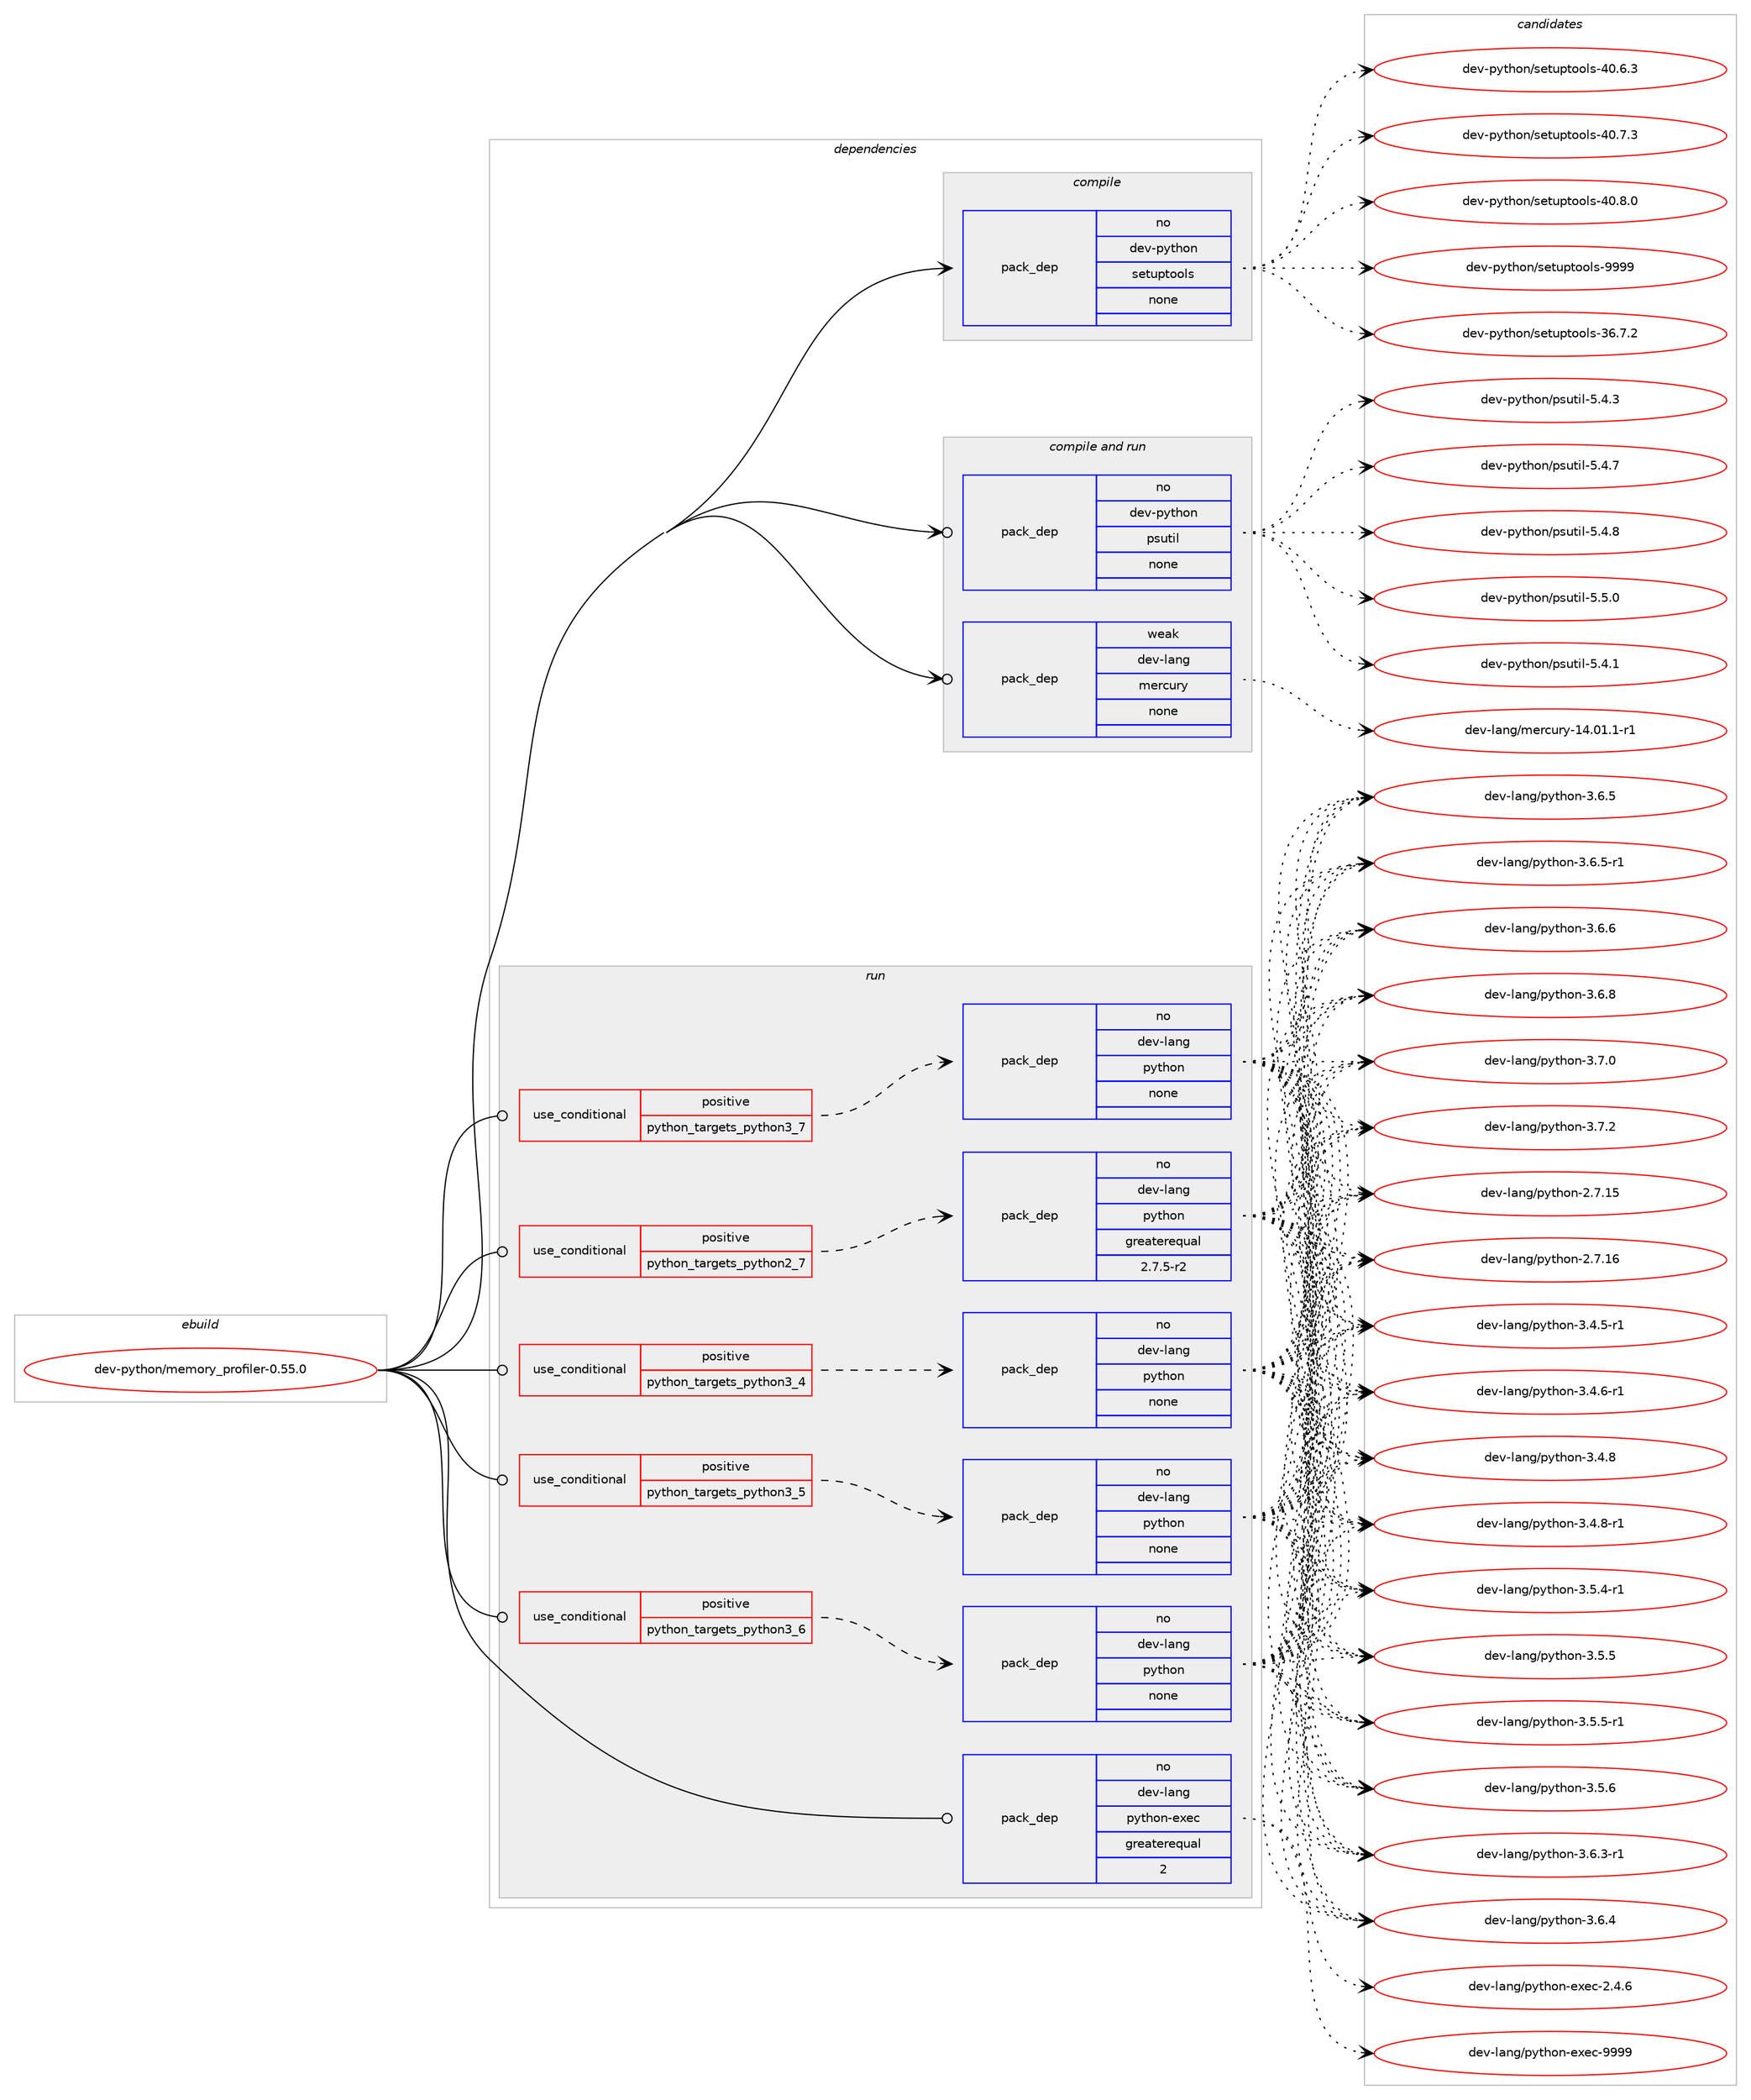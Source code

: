 digraph prolog {

# *************
# Graph options
# *************

newrank=true;
concentrate=true;
compound=true;
graph [rankdir=LR,fontname=Helvetica,fontsize=10,ranksep=1.5];#, ranksep=2.5, nodesep=0.2];
edge  [arrowhead=vee];
node  [fontname=Helvetica,fontsize=10];

# **********
# The ebuild
# **********

subgraph cluster_leftcol {
color=gray;
rank=same;
label=<<i>ebuild</i>>;
id [label="dev-python/memory_profiler-0.55.0", color=red, width=4, href="../dev-python/memory_profiler-0.55.0.svg"];
}

# ****************
# The dependencies
# ****************

subgraph cluster_midcol {
color=gray;
label=<<i>dependencies</i>>;
subgraph cluster_compile {
fillcolor="#eeeeee";
style=filled;
label=<<i>compile</i>>;
subgraph pack1017941 {
dependency1418619 [label=<<TABLE BORDER="0" CELLBORDER="1" CELLSPACING="0" CELLPADDING="4" WIDTH="220"><TR><TD ROWSPAN="6" CELLPADDING="30">pack_dep</TD></TR><TR><TD WIDTH="110">no</TD></TR><TR><TD>dev-python</TD></TR><TR><TD>setuptools</TD></TR><TR><TD>none</TD></TR><TR><TD></TD></TR></TABLE>>, shape=none, color=blue];
}
id:e -> dependency1418619:w [weight=20,style="solid",arrowhead="vee"];
}
subgraph cluster_compileandrun {
fillcolor="#eeeeee";
style=filled;
label=<<i>compile and run</i>>;
subgraph pack1017942 {
dependency1418620 [label=<<TABLE BORDER="0" CELLBORDER="1" CELLSPACING="0" CELLPADDING="4" WIDTH="220"><TR><TD ROWSPAN="6" CELLPADDING="30">pack_dep</TD></TR><TR><TD WIDTH="110">no</TD></TR><TR><TD>dev-python</TD></TR><TR><TD>psutil</TD></TR><TR><TD>none</TD></TR><TR><TD></TD></TR></TABLE>>, shape=none, color=blue];
}
id:e -> dependency1418620:w [weight=20,style="solid",arrowhead="odotvee"];
subgraph pack1017943 {
dependency1418621 [label=<<TABLE BORDER="0" CELLBORDER="1" CELLSPACING="0" CELLPADDING="4" WIDTH="220"><TR><TD ROWSPAN="6" CELLPADDING="30">pack_dep</TD></TR><TR><TD WIDTH="110">weak</TD></TR><TR><TD>dev-lang</TD></TR><TR><TD>mercury</TD></TR><TR><TD>none</TD></TR><TR><TD></TD></TR></TABLE>>, shape=none, color=blue];
}
id:e -> dependency1418621:w [weight=20,style="solid",arrowhead="odotvee"];
}
subgraph cluster_run {
fillcolor="#eeeeee";
style=filled;
label=<<i>run</i>>;
subgraph cond377404 {
dependency1418622 [label=<<TABLE BORDER="0" CELLBORDER="1" CELLSPACING="0" CELLPADDING="4"><TR><TD ROWSPAN="3" CELLPADDING="10">use_conditional</TD></TR><TR><TD>positive</TD></TR><TR><TD>python_targets_python2_7</TD></TR></TABLE>>, shape=none, color=red];
subgraph pack1017944 {
dependency1418623 [label=<<TABLE BORDER="0" CELLBORDER="1" CELLSPACING="0" CELLPADDING="4" WIDTH="220"><TR><TD ROWSPAN="6" CELLPADDING="30">pack_dep</TD></TR><TR><TD WIDTH="110">no</TD></TR><TR><TD>dev-lang</TD></TR><TR><TD>python</TD></TR><TR><TD>greaterequal</TD></TR><TR><TD>2.7.5-r2</TD></TR></TABLE>>, shape=none, color=blue];
}
dependency1418622:e -> dependency1418623:w [weight=20,style="dashed",arrowhead="vee"];
}
id:e -> dependency1418622:w [weight=20,style="solid",arrowhead="odot"];
subgraph cond377405 {
dependency1418624 [label=<<TABLE BORDER="0" CELLBORDER="1" CELLSPACING="0" CELLPADDING="4"><TR><TD ROWSPAN="3" CELLPADDING="10">use_conditional</TD></TR><TR><TD>positive</TD></TR><TR><TD>python_targets_python3_4</TD></TR></TABLE>>, shape=none, color=red];
subgraph pack1017945 {
dependency1418625 [label=<<TABLE BORDER="0" CELLBORDER="1" CELLSPACING="0" CELLPADDING="4" WIDTH="220"><TR><TD ROWSPAN="6" CELLPADDING="30">pack_dep</TD></TR><TR><TD WIDTH="110">no</TD></TR><TR><TD>dev-lang</TD></TR><TR><TD>python</TD></TR><TR><TD>none</TD></TR><TR><TD></TD></TR></TABLE>>, shape=none, color=blue];
}
dependency1418624:e -> dependency1418625:w [weight=20,style="dashed",arrowhead="vee"];
}
id:e -> dependency1418624:w [weight=20,style="solid",arrowhead="odot"];
subgraph cond377406 {
dependency1418626 [label=<<TABLE BORDER="0" CELLBORDER="1" CELLSPACING="0" CELLPADDING="4"><TR><TD ROWSPAN="3" CELLPADDING="10">use_conditional</TD></TR><TR><TD>positive</TD></TR><TR><TD>python_targets_python3_5</TD></TR></TABLE>>, shape=none, color=red];
subgraph pack1017946 {
dependency1418627 [label=<<TABLE BORDER="0" CELLBORDER="1" CELLSPACING="0" CELLPADDING="4" WIDTH="220"><TR><TD ROWSPAN="6" CELLPADDING="30">pack_dep</TD></TR><TR><TD WIDTH="110">no</TD></TR><TR><TD>dev-lang</TD></TR><TR><TD>python</TD></TR><TR><TD>none</TD></TR><TR><TD></TD></TR></TABLE>>, shape=none, color=blue];
}
dependency1418626:e -> dependency1418627:w [weight=20,style="dashed",arrowhead="vee"];
}
id:e -> dependency1418626:w [weight=20,style="solid",arrowhead="odot"];
subgraph cond377407 {
dependency1418628 [label=<<TABLE BORDER="0" CELLBORDER="1" CELLSPACING="0" CELLPADDING="4"><TR><TD ROWSPAN="3" CELLPADDING="10">use_conditional</TD></TR><TR><TD>positive</TD></TR><TR><TD>python_targets_python3_6</TD></TR></TABLE>>, shape=none, color=red];
subgraph pack1017947 {
dependency1418629 [label=<<TABLE BORDER="0" CELLBORDER="1" CELLSPACING="0" CELLPADDING="4" WIDTH="220"><TR><TD ROWSPAN="6" CELLPADDING="30">pack_dep</TD></TR><TR><TD WIDTH="110">no</TD></TR><TR><TD>dev-lang</TD></TR><TR><TD>python</TD></TR><TR><TD>none</TD></TR><TR><TD></TD></TR></TABLE>>, shape=none, color=blue];
}
dependency1418628:e -> dependency1418629:w [weight=20,style="dashed",arrowhead="vee"];
}
id:e -> dependency1418628:w [weight=20,style="solid",arrowhead="odot"];
subgraph cond377408 {
dependency1418630 [label=<<TABLE BORDER="0" CELLBORDER="1" CELLSPACING="0" CELLPADDING="4"><TR><TD ROWSPAN="3" CELLPADDING="10">use_conditional</TD></TR><TR><TD>positive</TD></TR><TR><TD>python_targets_python3_7</TD></TR></TABLE>>, shape=none, color=red];
subgraph pack1017948 {
dependency1418631 [label=<<TABLE BORDER="0" CELLBORDER="1" CELLSPACING="0" CELLPADDING="4" WIDTH="220"><TR><TD ROWSPAN="6" CELLPADDING="30">pack_dep</TD></TR><TR><TD WIDTH="110">no</TD></TR><TR><TD>dev-lang</TD></TR><TR><TD>python</TD></TR><TR><TD>none</TD></TR><TR><TD></TD></TR></TABLE>>, shape=none, color=blue];
}
dependency1418630:e -> dependency1418631:w [weight=20,style="dashed",arrowhead="vee"];
}
id:e -> dependency1418630:w [weight=20,style="solid",arrowhead="odot"];
subgraph pack1017949 {
dependency1418632 [label=<<TABLE BORDER="0" CELLBORDER="1" CELLSPACING="0" CELLPADDING="4" WIDTH="220"><TR><TD ROWSPAN="6" CELLPADDING="30">pack_dep</TD></TR><TR><TD WIDTH="110">no</TD></TR><TR><TD>dev-lang</TD></TR><TR><TD>python-exec</TD></TR><TR><TD>greaterequal</TD></TR><TR><TD>2</TD></TR></TABLE>>, shape=none, color=blue];
}
id:e -> dependency1418632:w [weight=20,style="solid",arrowhead="odot"];
}
}

# **************
# The candidates
# **************

subgraph cluster_choices {
rank=same;
color=gray;
label=<<i>candidates</i>>;

subgraph choice1017941 {
color=black;
nodesep=1;
choice100101118451121211161041111104711510111611711211611111110811545515446554650 [label="dev-python/setuptools-36.7.2", color=red, width=4,href="../dev-python/setuptools-36.7.2.svg"];
choice100101118451121211161041111104711510111611711211611111110811545524846544651 [label="dev-python/setuptools-40.6.3", color=red, width=4,href="../dev-python/setuptools-40.6.3.svg"];
choice100101118451121211161041111104711510111611711211611111110811545524846554651 [label="dev-python/setuptools-40.7.3", color=red, width=4,href="../dev-python/setuptools-40.7.3.svg"];
choice100101118451121211161041111104711510111611711211611111110811545524846564648 [label="dev-python/setuptools-40.8.0", color=red, width=4,href="../dev-python/setuptools-40.8.0.svg"];
choice10010111845112121116104111110471151011161171121161111111081154557575757 [label="dev-python/setuptools-9999", color=red, width=4,href="../dev-python/setuptools-9999.svg"];
dependency1418619:e -> choice100101118451121211161041111104711510111611711211611111110811545515446554650:w [style=dotted,weight="100"];
dependency1418619:e -> choice100101118451121211161041111104711510111611711211611111110811545524846544651:w [style=dotted,weight="100"];
dependency1418619:e -> choice100101118451121211161041111104711510111611711211611111110811545524846554651:w [style=dotted,weight="100"];
dependency1418619:e -> choice100101118451121211161041111104711510111611711211611111110811545524846564648:w [style=dotted,weight="100"];
dependency1418619:e -> choice10010111845112121116104111110471151011161171121161111111081154557575757:w [style=dotted,weight="100"];
}
subgraph choice1017942 {
color=black;
nodesep=1;
choice1001011184511212111610411111047112115117116105108455346524649 [label="dev-python/psutil-5.4.1", color=red, width=4,href="../dev-python/psutil-5.4.1.svg"];
choice1001011184511212111610411111047112115117116105108455346524651 [label="dev-python/psutil-5.4.3", color=red, width=4,href="../dev-python/psutil-5.4.3.svg"];
choice1001011184511212111610411111047112115117116105108455346524655 [label="dev-python/psutil-5.4.7", color=red, width=4,href="../dev-python/psutil-5.4.7.svg"];
choice1001011184511212111610411111047112115117116105108455346524656 [label="dev-python/psutil-5.4.8", color=red, width=4,href="../dev-python/psutil-5.4.8.svg"];
choice1001011184511212111610411111047112115117116105108455346534648 [label="dev-python/psutil-5.5.0", color=red, width=4,href="../dev-python/psutil-5.5.0.svg"];
dependency1418620:e -> choice1001011184511212111610411111047112115117116105108455346524649:w [style=dotted,weight="100"];
dependency1418620:e -> choice1001011184511212111610411111047112115117116105108455346524651:w [style=dotted,weight="100"];
dependency1418620:e -> choice1001011184511212111610411111047112115117116105108455346524655:w [style=dotted,weight="100"];
dependency1418620:e -> choice1001011184511212111610411111047112115117116105108455346524656:w [style=dotted,weight="100"];
dependency1418620:e -> choice1001011184511212111610411111047112115117116105108455346534648:w [style=dotted,weight="100"];
}
subgraph choice1017943 {
color=black;
nodesep=1;
choice1001011184510897110103471091011149911711412145495246484946494511449 [label="dev-lang/mercury-14.01.1-r1", color=red, width=4,href="../dev-lang/mercury-14.01.1-r1.svg"];
dependency1418621:e -> choice1001011184510897110103471091011149911711412145495246484946494511449:w [style=dotted,weight="100"];
}
subgraph choice1017944 {
color=black;
nodesep=1;
choice10010111845108971101034711212111610411111045504655464953 [label="dev-lang/python-2.7.15", color=red, width=4,href="../dev-lang/python-2.7.15.svg"];
choice10010111845108971101034711212111610411111045504655464954 [label="dev-lang/python-2.7.16", color=red, width=4,href="../dev-lang/python-2.7.16.svg"];
choice1001011184510897110103471121211161041111104551465246534511449 [label="dev-lang/python-3.4.5-r1", color=red, width=4,href="../dev-lang/python-3.4.5-r1.svg"];
choice1001011184510897110103471121211161041111104551465246544511449 [label="dev-lang/python-3.4.6-r1", color=red, width=4,href="../dev-lang/python-3.4.6-r1.svg"];
choice100101118451089711010347112121116104111110455146524656 [label="dev-lang/python-3.4.8", color=red, width=4,href="../dev-lang/python-3.4.8.svg"];
choice1001011184510897110103471121211161041111104551465246564511449 [label="dev-lang/python-3.4.8-r1", color=red, width=4,href="../dev-lang/python-3.4.8-r1.svg"];
choice1001011184510897110103471121211161041111104551465346524511449 [label="dev-lang/python-3.5.4-r1", color=red, width=4,href="../dev-lang/python-3.5.4-r1.svg"];
choice100101118451089711010347112121116104111110455146534653 [label="dev-lang/python-3.5.5", color=red, width=4,href="../dev-lang/python-3.5.5.svg"];
choice1001011184510897110103471121211161041111104551465346534511449 [label="dev-lang/python-3.5.5-r1", color=red, width=4,href="../dev-lang/python-3.5.5-r1.svg"];
choice100101118451089711010347112121116104111110455146534654 [label="dev-lang/python-3.5.6", color=red, width=4,href="../dev-lang/python-3.5.6.svg"];
choice1001011184510897110103471121211161041111104551465446514511449 [label="dev-lang/python-3.6.3-r1", color=red, width=4,href="../dev-lang/python-3.6.3-r1.svg"];
choice100101118451089711010347112121116104111110455146544652 [label="dev-lang/python-3.6.4", color=red, width=4,href="../dev-lang/python-3.6.4.svg"];
choice100101118451089711010347112121116104111110455146544653 [label="dev-lang/python-3.6.5", color=red, width=4,href="../dev-lang/python-3.6.5.svg"];
choice1001011184510897110103471121211161041111104551465446534511449 [label="dev-lang/python-3.6.5-r1", color=red, width=4,href="../dev-lang/python-3.6.5-r1.svg"];
choice100101118451089711010347112121116104111110455146544654 [label="dev-lang/python-3.6.6", color=red, width=4,href="../dev-lang/python-3.6.6.svg"];
choice100101118451089711010347112121116104111110455146544656 [label="dev-lang/python-3.6.8", color=red, width=4,href="../dev-lang/python-3.6.8.svg"];
choice100101118451089711010347112121116104111110455146554648 [label="dev-lang/python-3.7.0", color=red, width=4,href="../dev-lang/python-3.7.0.svg"];
choice100101118451089711010347112121116104111110455146554650 [label="dev-lang/python-3.7.2", color=red, width=4,href="../dev-lang/python-3.7.2.svg"];
dependency1418623:e -> choice10010111845108971101034711212111610411111045504655464953:w [style=dotted,weight="100"];
dependency1418623:e -> choice10010111845108971101034711212111610411111045504655464954:w [style=dotted,weight="100"];
dependency1418623:e -> choice1001011184510897110103471121211161041111104551465246534511449:w [style=dotted,weight="100"];
dependency1418623:e -> choice1001011184510897110103471121211161041111104551465246544511449:w [style=dotted,weight="100"];
dependency1418623:e -> choice100101118451089711010347112121116104111110455146524656:w [style=dotted,weight="100"];
dependency1418623:e -> choice1001011184510897110103471121211161041111104551465246564511449:w [style=dotted,weight="100"];
dependency1418623:e -> choice1001011184510897110103471121211161041111104551465346524511449:w [style=dotted,weight="100"];
dependency1418623:e -> choice100101118451089711010347112121116104111110455146534653:w [style=dotted,weight="100"];
dependency1418623:e -> choice1001011184510897110103471121211161041111104551465346534511449:w [style=dotted,weight="100"];
dependency1418623:e -> choice100101118451089711010347112121116104111110455146534654:w [style=dotted,weight="100"];
dependency1418623:e -> choice1001011184510897110103471121211161041111104551465446514511449:w [style=dotted,weight="100"];
dependency1418623:e -> choice100101118451089711010347112121116104111110455146544652:w [style=dotted,weight="100"];
dependency1418623:e -> choice100101118451089711010347112121116104111110455146544653:w [style=dotted,weight="100"];
dependency1418623:e -> choice1001011184510897110103471121211161041111104551465446534511449:w [style=dotted,weight="100"];
dependency1418623:e -> choice100101118451089711010347112121116104111110455146544654:w [style=dotted,weight="100"];
dependency1418623:e -> choice100101118451089711010347112121116104111110455146544656:w [style=dotted,weight="100"];
dependency1418623:e -> choice100101118451089711010347112121116104111110455146554648:w [style=dotted,weight="100"];
dependency1418623:e -> choice100101118451089711010347112121116104111110455146554650:w [style=dotted,weight="100"];
}
subgraph choice1017945 {
color=black;
nodesep=1;
choice10010111845108971101034711212111610411111045504655464953 [label="dev-lang/python-2.7.15", color=red, width=4,href="../dev-lang/python-2.7.15.svg"];
choice10010111845108971101034711212111610411111045504655464954 [label="dev-lang/python-2.7.16", color=red, width=4,href="../dev-lang/python-2.7.16.svg"];
choice1001011184510897110103471121211161041111104551465246534511449 [label="dev-lang/python-3.4.5-r1", color=red, width=4,href="../dev-lang/python-3.4.5-r1.svg"];
choice1001011184510897110103471121211161041111104551465246544511449 [label="dev-lang/python-3.4.6-r1", color=red, width=4,href="../dev-lang/python-3.4.6-r1.svg"];
choice100101118451089711010347112121116104111110455146524656 [label="dev-lang/python-3.4.8", color=red, width=4,href="../dev-lang/python-3.4.8.svg"];
choice1001011184510897110103471121211161041111104551465246564511449 [label="dev-lang/python-3.4.8-r1", color=red, width=4,href="../dev-lang/python-3.4.8-r1.svg"];
choice1001011184510897110103471121211161041111104551465346524511449 [label="dev-lang/python-3.5.4-r1", color=red, width=4,href="../dev-lang/python-3.5.4-r1.svg"];
choice100101118451089711010347112121116104111110455146534653 [label="dev-lang/python-3.5.5", color=red, width=4,href="../dev-lang/python-3.5.5.svg"];
choice1001011184510897110103471121211161041111104551465346534511449 [label="dev-lang/python-3.5.5-r1", color=red, width=4,href="../dev-lang/python-3.5.5-r1.svg"];
choice100101118451089711010347112121116104111110455146534654 [label="dev-lang/python-3.5.6", color=red, width=4,href="../dev-lang/python-3.5.6.svg"];
choice1001011184510897110103471121211161041111104551465446514511449 [label="dev-lang/python-3.6.3-r1", color=red, width=4,href="../dev-lang/python-3.6.3-r1.svg"];
choice100101118451089711010347112121116104111110455146544652 [label="dev-lang/python-3.6.4", color=red, width=4,href="../dev-lang/python-3.6.4.svg"];
choice100101118451089711010347112121116104111110455146544653 [label="dev-lang/python-3.6.5", color=red, width=4,href="../dev-lang/python-3.6.5.svg"];
choice1001011184510897110103471121211161041111104551465446534511449 [label="dev-lang/python-3.6.5-r1", color=red, width=4,href="../dev-lang/python-3.6.5-r1.svg"];
choice100101118451089711010347112121116104111110455146544654 [label="dev-lang/python-3.6.6", color=red, width=4,href="../dev-lang/python-3.6.6.svg"];
choice100101118451089711010347112121116104111110455146544656 [label="dev-lang/python-3.6.8", color=red, width=4,href="../dev-lang/python-3.6.8.svg"];
choice100101118451089711010347112121116104111110455146554648 [label="dev-lang/python-3.7.0", color=red, width=4,href="../dev-lang/python-3.7.0.svg"];
choice100101118451089711010347112121116104111110455146554650 [label="dev-lang/python-3.7.2", color=red, width=4,href="../dev-lang/python-3.7.2.svg"];
dependency1418625:e -> choice10010111845108971101034711212111610411111045504655464953:w [style=dotted,weight="100"];
dependency1418625:e -> choice10010111845108971101034711212111610411111045504655464954:w [style=dotted,weight="100"];
dependency1418625:e -> choice1001011184510897110103471121211161041111104551465246534511449:w [style=dotted,weight="100"];
dependency1418625:e -> choice1001011184510897110103471121211161041111104551465246544511449:w [style=dotted,weight="100"];
dependency1418625:e -> choice100101118451089711010347112121116104111110455146524656:w [style=dotted,weight="100"];
dependency1418625:e -> choice1001011184510897110103471121211161041111104551465246564511449:w [style=dotted,weight="100"];
dependency1418625:e -> choice1001011184510897110103471121211161041111104551465346524511449:w [style=dotted,weight="100"];
dependency1418625:e -> choice100101118451089711010347112121116104111110455146534653:w [style=dotted,weight="100"];
dependency1418625:e -> choice1001011184510897110103471121211161041111104551465346534511449:w [style=dotted,weight="100"];
dependency1418625:e -> choice100101118451089711010347112121116104111110455146534654:w [style=dotted,weight="100"];
dependency1418625:e -> choice1001011184510897110103471121211161041111104551465446514511449:w [style=dotted,weight="100"];
dependency1418625:e -> choice100101118451089711010347112121116104111110455146544652:w [style=dotted,weight="100"];
dependency1418625:e -> choice100101118451089711010347112121116104111110455146544653:w [style=dotted,weight="100"];
dependency1418625:e -> choice1001011184510897110103471121211161041111104551465446534511449:w [style=dotted,weight="100"];
dependency1418625:e -> choice100101118451089711010347112121116104111110455146544654:w [style=dotted,weight="100"];
dependency1418625:e -> choice100101118451089711010347112121116104111110455146544656:w [style=dotted,weight="100"];
dependency1418625:e -> choice100101118451089711010347112121116104111110455146554648:w [style=dotted,weight="100"];
dependency1418625:e -> choice100101118451089711010347112121116104111110455146554650:w [style=dotted,weight="100"];
}
subgraph choice1017946 {
color=black;
nodesep=1;
choice10010111845108971101034711212111610411111045504655464953 [label="dev-lang/python-2.7.15", color=red, width=4,href="../dev-lang/python-2.7.15.svg"];
choice10010111845108971101034711212111610411111045504655464954 [label="dev-lang/python-2.7.16", color=red, width=4,href="../dev-lang/python-2.7.16.svg"];
choice1001011184510897110103471121211161041111104551465246534511449 [label="dev-lang/python-3.4.5-r1", color=red, width=4,href="../dev-lang/python-3.4.5-r1.svg"];
choice1001011184510897110103471121211161041111104551465246544511449 [label="dev-lang/python-3.4.6-r1", color=red, width=4,href="../dev-lang/python-3.4.6-r1.svg"];
choice100101118451089711010347112121116104111110455146524656 [label="dev-lang/python-3.4.8", color=red, width=4,href="../dev-lang/python-3.4.8.svg"];
choice1001011184510897110103471121211161041111104551465246564511449 [label="dev-lang/python-3.4.8-r1", color=red, width=4,href="../dev-lang/python-3.4.8-r1.svg"];
choice1001011184510897110103471121211161041111104551465346524511449 [label="dev-lang/python-3.5.4-r1", color=red, width=4,href="../dev-lang/python-3.5.4-r1.svg"];
choice100101118451089711010347112121116104111110455146534653 [label="dev-lang/python-3.5.5", color=red, width=4,href="../dev-lang/python-3.5.5.svg"];
choice1001011184510897110103471121211161041111104551465346534511449 [label="dev-lang/python-3.5.5-r1", color=red, width=4,href="../dev-lang/python-3.5.5-r1.svg"];
choice100101118451089711010347112121116104111110455146534654 [label="dev-lang/python-3.5.6", color=red, width=4,href="../dev-lang/python-3.5.6.svg"];
choice1001011184510897110103471121211161041111104551465446514511449 [label="dev-lang/python-3.6.3-r1", color=red, width=4,href="../dev-lang/python-3.6.3-r1.svg"];
choice100101118451089711010347112121116104111110455146544652 [label="dev-lang/python-3.6.4", color=red, width=4,href="../dev-lang/python-3.6.4.svg"];
choice100101118451089711010347112121116104111110455146544653 [label="dev-lang/python-3.6.5", color=red, width=4,href="../dev-lang/python-3.6.5.svg"];
choice1001011184510897110103471121211161041111104551465446534511449 [label="dev-lang/python-3.6.5-r1", color=red, width=4,href="../dev-lang/python-3.6.5-r1.svg"];
choice100101118451089711010347112121116104111110455146544654 [label="dev-lang/python-3.6.6", color=red, width=4,href="../dev-lang/python-3.6.6.svg"];
choice100101118451089711010347112121116104111110455146544656 [label="dev-lang/python-3.6.8", color=red, width=4,href="../dev-lang/python-3.6.8.svg"];
choice100101118451089711010347112121116104111110455146554648 [label="dev-lang/python-3.7.0", color=red, width=4,href="../dev-lang/python-3.7.0.svg"];
choice100101118451089711010347112121116104111110455146554650 [label="dev-lang/python-3.7.2", color=red, width=4,href="../dev-lang/python-3.7.2.svg"];
dependency1418627:e -> choice10010111845108971101034711212111610411111045504655464953:w [style=dotted,weight="100"];
dependency1418627:e -> choice10010111845108971101034711212111610411111045504655464954:w [style=dotted,weight="100"];
dependency1418627:e -> choice1001011184510897110103471121211161041111104551465246534511449:w [style=dotted,weight="100"];
dependency1418627:e -> choice1001011184510897110103471121211161041111104551465246544511449:w [style=dotted,weight="100"];
dependency1418627:e -> choice100101118451089711010347112121116104111110455146524656:w [style=dotted,weight="100"];
dependency1418627:e -> choice1001011184510897110103471121211161041111104551465246564511449:w [style=dotted,weight="100"];
dependency1418627:e -> choice1001011184510897110103471121211161041111104551465346524511449:w [style=dotted,weight="100"];
dependency1418627:e -> choice100101118451089711010347112121116104111110455146534653:w [style=dotted,weight="100"];
dependency1418627:e -> choice1001011184510897110103471121211161041111104551465346534511449:w [style=dotted,weight="100"];
dependency1418627:e -> choice100101118451089711010347112121116104111110455146534654:w [style=dotted,weight="100"];
dependency1418627:e -> choice1001011184510897110103471121211161041111104551465446514511449:w [style=dotted,weight="100"];
dependency1418627:e -> choice100101118451089711010347112121116104111110455146544652:w [style=dotted,weight="100"];
dependency1418627:e -> choice100101118451089711010347112121116104111110455146544653:w [style=dotted,weight="100"];
dependency1418627:e -> choice1001011184510897110103471121211161041111104551465446534511449:w [style=dotted,weight="100"];
dependency1418627:e -> choice100101118451089711010347112121116104111110455146544654:w [style=dotted,weight="100"];
dependency1418627:e -> choice100101118451089711010347112121116104111110455146544656:w [style=dotted,weight="100"];
dependency1418627:e -> choice100101118451089711010347112121116104111110455146554648:w [style=dotted,weight="100"];
dependency1418627:e -> choice100101118451089711010347112121116104111110455146554650:w [style=dotted,weight="100"];
}
subgraph choice1017947 {
color=black;
nodesep=1;
choice10010111845108971101034711212111610411111045504655464953 [label="dev-lang/python-2.7.15", color=red, width=4,href="../dev-lang/python-2.7.15.svg"];
choice10010111845108971101034711212111610411111045504655464954 [label="dev-lang/python-2.7.16", color=red, width=4,href="../dev-lang/python-2.7.16.svg"];
choice1001011184510897110103471121211161041111104551465246534511449 [label="dev-lang/python-3.4.5-r1", color=red, width=4,href="../dev-lang/python-3.4.5-r1.svg"];
choice1001011184510897110103471121211161041111104551465246544511449 [label="dev-lang/python-3.4.6-r1", color=red, width=4,href="../dev-lang/python-3.4.6-r1.svg"];
choice100101118451089711010347112121116104111110455146524656 [label="dev-lang/python-3.4.8", color=red, width=4,href="../dev-lang/python-3.4.8.svg"];
choice1001011184510897110103471121211161041111104551465246564511449 [label="dev-lang/python-3.4.8-r1", color=red, width=4,href="../dev-lang/python-3.4.8-r1.svg"];
choice1001011184510897110103471121211161041111104551465346524511449 [label="dev-lang/python-3.5.4-r1", color=red, width=4,href="../dev-lang/python-3.5.4-r1.svg"];
choice100101118451089711010347112121116104111110455146534653 [label="dev-lang/python-3.5.5", color=red, width=4,href="../dev-lang/python-3.5.5.svg"];
choice1001011184510897110103471121211161041111104551465346534511449 [label="dev-lang/python-3.5.5-r1", color=red, width=4,href="../dev-lang/python-3.5.5-r1.svg"];
choice100101118451089711010347112121116104111110455146534654 [label="dev-lang/python-3.5.6", color=red, width=4,href="../dev-lang/python-3.5.6.svg"];
choice1001011184510897110103471121211161041111104551465446514511449 [label="dev-lang/python-3.6.3-r1", color=red, width=4,href="../dev-lang/python-3.6.3-r1.svg"];
choice100101118451089711010347112121116104111110455146544652 [label="dev-lang/python-3.6.4", color=red, width=4,href="../dev-lang/python-3.6.4.svg"];
choice100101118451089711010347112121116104111110455146544653 [label="dev-lang/python-3.6.5", color=red, width=4,href="../dev-lang/python-3.6.5.svg"];
choice1001011184510897110103471121211161041111104551465446534511449 [label="dev-lang/python-3.6.5-r1", color=red, width=4,href="../dev-lang/python-3.6.5-r1.svg"];
choice100101118451089711010347112121116104111110455146544654 [label="dev-lang/python-3.6.6", color=red, width=4,href="../dev-lang/python-3.6.6.svg"];
choice100101118451089711010347112121116104111110455146544656 [label="dev-lang/python-3.6.8", color=red, width=4,href="../dev-lang/python-3.6.8.svg"];
choice100101118451089711010347112121116104111110455146554648 [label="dev-lang/python-3.7.0", color=red, width=4,href="../dev-lang/python-3.7.0.svg"];
choice100101118451089711010347112121116104111110455146554650 [label="dev-lang/python-3.7.2", color=red, width=4,href="../dev-lang/python-3.7.2.svg"];
dependency1418629:e -> choice10010111845108971101034711212111610411111045504655464953:w [style=dotted,weight="100"];
dependency1418629:e -> choice10010111845108971101034711212111610411111045504655464954:w [style=dotted,weight="100"];
dependency1418629:e -> choice1001011184510897110103471121211161041111104551465246534511449:w [style=dotted,weight="100"];
dependency1418629:e -> choice1001011184510897110103471121211161041111104551465246544511449:w [style=dotted,weight="100"];
dependency1418629:e -> choice100101118451089711010347112121116104111110455146524656:w [style=dotted,weight="100"];
dependency1418629:e -> choice1001011184510897110103471121211161041111104551465246564511449:w [style=dotted,weight="100"];
dependency1418629:e -> choice1001011184510897110103471121211161041111104551465346524511449:w [style=dotted,weight="100"];
dependency1418629:e -> choice100101118451089711010347112121116104111110455146534653:w [style=dotted,weight="100"];
dependency1418629:e -> choice1001011184510897110103471121211161041111104551465346534511449:w [style=dotted,weight="100"];
dependency1418629:e -> choice100101118451089711010347112121116104111110455146534654:w [style=dotted,weight="100"];
dependency1418629:e -> choice1001011184510897110103471121211161041111104551465446514511449:w [style=dotted,weight="100"];
dependency1418629:e -> choice100101118451089711010347112121116104111110455146544652:w [style=dotted,weight="100"];
dependency1418629:e -> choice100101118451089711010347112121116104111110455146544653:w [style=dotted,weight="100"];
dependency1418629:e -> choice1001011184510897110103471121211161041111104551465446534511449:w [style=dotted,weight="100"];
dependency1418629:e -> choice100101118451089711010347112121116104111110455146544654:w [style=dotted,weight="100"];
dependency1418629:e -> choice100101118451089711010347112121116104111110455146544656:w [style=dotted,weight="100"];
dependency1418629:e -> choice100101118451089711010347112121116104111110455146554648:w [style=dotted,weight="100"];
dependency1418629:e -> choice100101118451089711010347112121116104111110455146554650:w [style=dotted,weight="100"];
}
subgraph choice1017948 {
color=black;
nodesep=1;
choice10010111845108971101034711212111610411111045504655464953 [label="dev-lang/python-2.7.15", color=red, width=4,href="../dev-lang/python-2.7.15.svg"];
choice10010111845108971101034711212111610411111045504655464954 [label="dev-lang/python-2.7.16", color=red, width=4,href="../dev-lang/python-2.7.16.svg"];
choice1001011184510897110103471121211161041111104551465246534511449 [label="dev-lang/python-3.4.5-r1", color=red, width=4,href="../dev-lang/python-3.4.5-r1.svg"];
choice1001011184510897110103471121211161041111104551465246544511449 [label="dev-lang/python-3.4.6-r1", color=red, width=4,href="../dev-lang/python-3.4.6-r1.svg"];
choice100101118451089711010347112121116104111110455146524656 [label="dev-lang/python-3.4.8", color=red, width=4,href="../dev-lang/python-3.4.8.svg"];
choice1001011184510897110103471121211161041111104551465246564511449 [label="dev-lang/python-3.4.8-r1", color=red, width=4,href="../dev-lang/python-3.4.8-r1.svg"];
choice1001011184510897110103471121211161041111104551465346524511449 [label="dev-lang/python-3.5.4-r1", color=red, width=4,href="../dev-lang/python-3.5.4-r1.svg"];
choice100101118451089711010347112121116104111110455146534653 [label="dev-lang/python-3.5.5", color=red, width=4,href="../dev-lang/python-3.5.5.svg"];
choice1001011184510897110103471121211161041111104551465346534511449 [label="dev-lang/python-3.5.5-r1", color=red, width=4,href="../dev-lang/python-3.5.5-r1.svg"];
choice100101118451089711010347112121116104111110455146534654 [label="dev-lang/python-3.5.6", color=red, width=4,href="../dev-lang/python-3.5.6.svg"];
choice1001011184510897110103471121211161041111104551465446514511449 [label="dev-lang/python-3.6.3-r1", color=red, width=4,href="../dev-lang/python-3.6.3-r1.svg"];
choice100101118451089711010347112121116104111110455146544652 [label="dev-lang/python-3.6.4", color=red, width=4,href="../dev-lang/python-3.6.4.svg"];
choice100101118451089711010347112121116104111110455146544653 [label="dev-lang/python-3.6.5", color=red, width=4,href="../dev-lang/python-3.6.5.svg"];
choice1001011184510897110103471121211161041111104551465446534511449 [label="dev-lang/python-3.6.5-r1", color=red, width=4,href="../dev-lang/python-3.6.5-r1.svg"];
choice100101118451089711010347112121116104111110455146544654 [label="dev-lang/python-3.6.6", color=red, width=4,href="../dev-lang/python-3.6.6.svg"];
choice100101118451089711010347112121116104111110455146544656 [label="dev-lang/python-3.6.8", color=red, width=4,href="../dev-lang/python-3.6.8.svg"];
choice100101118451089711010347112121116104111110455146554648 [label="dev-lang/python-3.7.0", color=red, width=4,href="../dev-lang/python-3.7.0.svg"];
choice100101118451089711010347112121116104111110455146554650 [label="dev-lang/python-3.7.2", color=red, width=4,href="../dev-lang/python-3.7.2.svg"];
dependency1418631:e -> choice10010111845108971101034711212111610411111045504655464953:w [style=dotted,weight="100"];
dependency1418631:e -> choice10010111845108971101034711212111610411111045504655464954:w [style=dotted,weight="100"];
dependency1418631:e -> choice1001011184510897110103471121211161041111104551465246534511449:w [style=dotted,weight="100"];
dependency1418631:e -> choice1001011184510897110103471121211161041111104551465246544511449:w [style=dotted,weight="100"];
dependency1418631:e -> choice100101118451089711010347112121116104111110455146524656:w [style=dotted,weight="100"];
dependency1418631:e -> choice1001011184510897110103471121211161041111104551465246564511449:w [style=dotted,weight="100"];
dependency1418631:e -> choice1001011184510897110103471121211161041111104551465346524511449:w [style=dotted,weight="100"];
dependency1418631:e -> choice100101118451089711010347112121116104111110455146534653:w [style=dotted,weight="100"];
dependency1418631:e -> choice1001011184510897110103471121211161041111104551465346534511449:w [style=dotted,weight="100"];
dependency1418631:e -> choice100101118451089711010347112121116104111110455146534654:w [style=dotted,weight="100"];
dependency1418631:e -> choice1001011184510897110103471121211161041111104551465446514511449:w [style=dotted,weight="100"];
dependency1418631:e -> choice100101118451089711010347112121116104111110455146544652:w [style=dotted,weight="100"];
dependency1418631:e -> choice100101118451089711010347112121116104111110455146544653:w [style=dotted,weight="100"];
dependency1418631:e -> choice1001011184510897110103471121211161041111104551465446534511449:w [style=dotted,weight="100"];
dependency1418631:e -> choice100101118451089711010347112121116104111110455146544654:w [style=dotted,weight="100"];
dependency1418631:e -> choice100101118451089711010347112121116104111110455146544656:w [style=dotted,weight="100"];
dependency1418631:e -> choice100101118451089711010347112121116104111110455146554648:w [style=dotted,weight="100"];
dependency1418631:e -> choice100101118451089711010347112121116104111110455146554650:w [style=dotted,weight="100"];
}
subgraph choice1017949 {
color=black;
nodesep=1;
choice1001011184510897110103471121211161041111104510112010199455046524654 [label="dev-lang/python-exec-2.4.6", color=red, width=4,href="../dev-lang/python-exec-2.4.6.svg"];
choice10010111845108971101034711212111610411111045101120101994557575757 [label="dev-lang/python-exec-9999", color=red, width=4,href="../dev-lang/python-exec-9999.svg"];
dependency1418632:e -> choice1001011184510897110103471121211161041111104510112010199455046524654:w [style=dotted,weight="100"];
dependency1418632:e -> choice10010111845108971101034711212111610411111045101120101994557575757:w [style=dotted,weight="100"];
}
}

}
